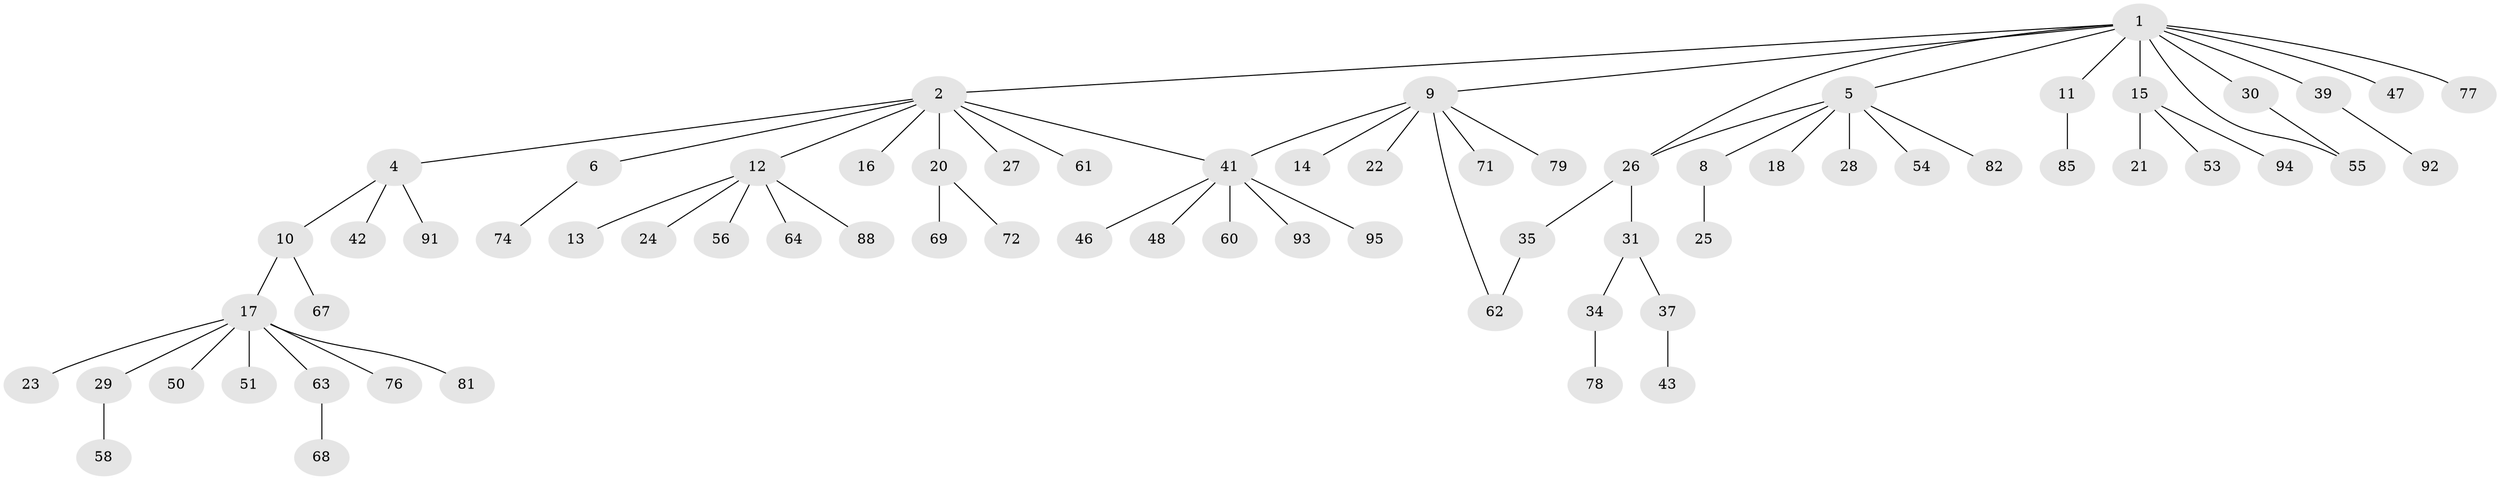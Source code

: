 // Generated by graph-tools (version 1.1) at 2025/23/03/03/25 07:23:54]
// undirected, 69 vertices, 72 edges
graph export_dot {
graph [start="1"]
  node [color=gray90,style=filled];
  1 [super="+3"];
  2 [super="+73"];
  4 [super="+7"];
  5 [super="+90"];
  6 [super="+66"];
  8;
  9 [super="+33"];
  10 [super="+57"];
  11;
  12 [super="+52"];
  13;
  14 [super="+45"];
  15 [super="+40"];
  16;
  17 [super="+19"];
  18 [super="+83"];
  20 [super="+36"];
  21 [super="+59"];
  22;
  23;
  24;
  25;
  26 [super="+32"];
  27;
  28;
  29;
  30 [super="+75"];
  31 [super="+38"];
  34;
  35 [super="+70"];
  37 [super="+49"];
  39 [super="+87"];
  41 [super="+44"];
  42;
  43;
  46;
  47;
  48;
  50;
  51;
  53;
  54;
  55 [super="+84"];
  56;
  58;
  60;
  61;
  62 [super="+80"];
  63 [super="+65"];
  64 [super="+89"];
  67;
  68;
  69;
  71;
  72;
  74;
  76;
  77;
  78;
  79;
  81;
  82;
  85 [super="+86"];
  88;
  91;
  92;
  93;
  94;
  95;
  1 -- 2;
  1 -- 5;
  1 -- 11;
  1 -- 15;
  1 -- 39;
  1 -- 47;
  1 -- 55;
  1 -- 77;
  1 -- 26;
  1 -- 9;
  1 -- 30;
  2 -- 4;
  2 -- 6;
  2 -- 12;
  2 -- 16;
  2 -- 20;
  2 -- 27;
  2 -- 61;
  2 -- 41;
  4 -- 10;
  4 -- 42;
  4 -- 91;
  5 -- 8;
  5 -- 18;
  5 -- 26;
  5 -- 28;
  5 -- 54;
  5 -- 82;
  6 -- 74;
  8 -- 25;
  9 -- 14;
  9 -- 22;
  9 -- 41;
  9 -- 71;
  9 -- 79;
  9 -- 62;
  10 -- 17;
  10 -- 67;
  11 -- 85;
  12 -- 13;
  12 -- 24;
  12 -- 56;
  12 -- 64;
  12 -- 88;
  15 -- 21;
  15 -- 53;
  15 -- 94;
  17 -- 51;
  17 -- 81;
  17 -- 50;
  17 -- 23;
  17 -- 76;
  17 -- 29;
  17 -- 63;
  20 -- 72;
  20 -- 69;
  26 -- 31;
  26 -- 35;
  29 -- 58;
  30 -- 55;
  31 -- 34;
  31 -- 37;
  34 -- 78;
  35 -- 62;
  37 -- 43;
  39 -- 92;
  41 -- 60;
  41 -- 93;
  41 -- 48;
  41 -- 46;
  41 -- 95;
  63 -- 68;
}

